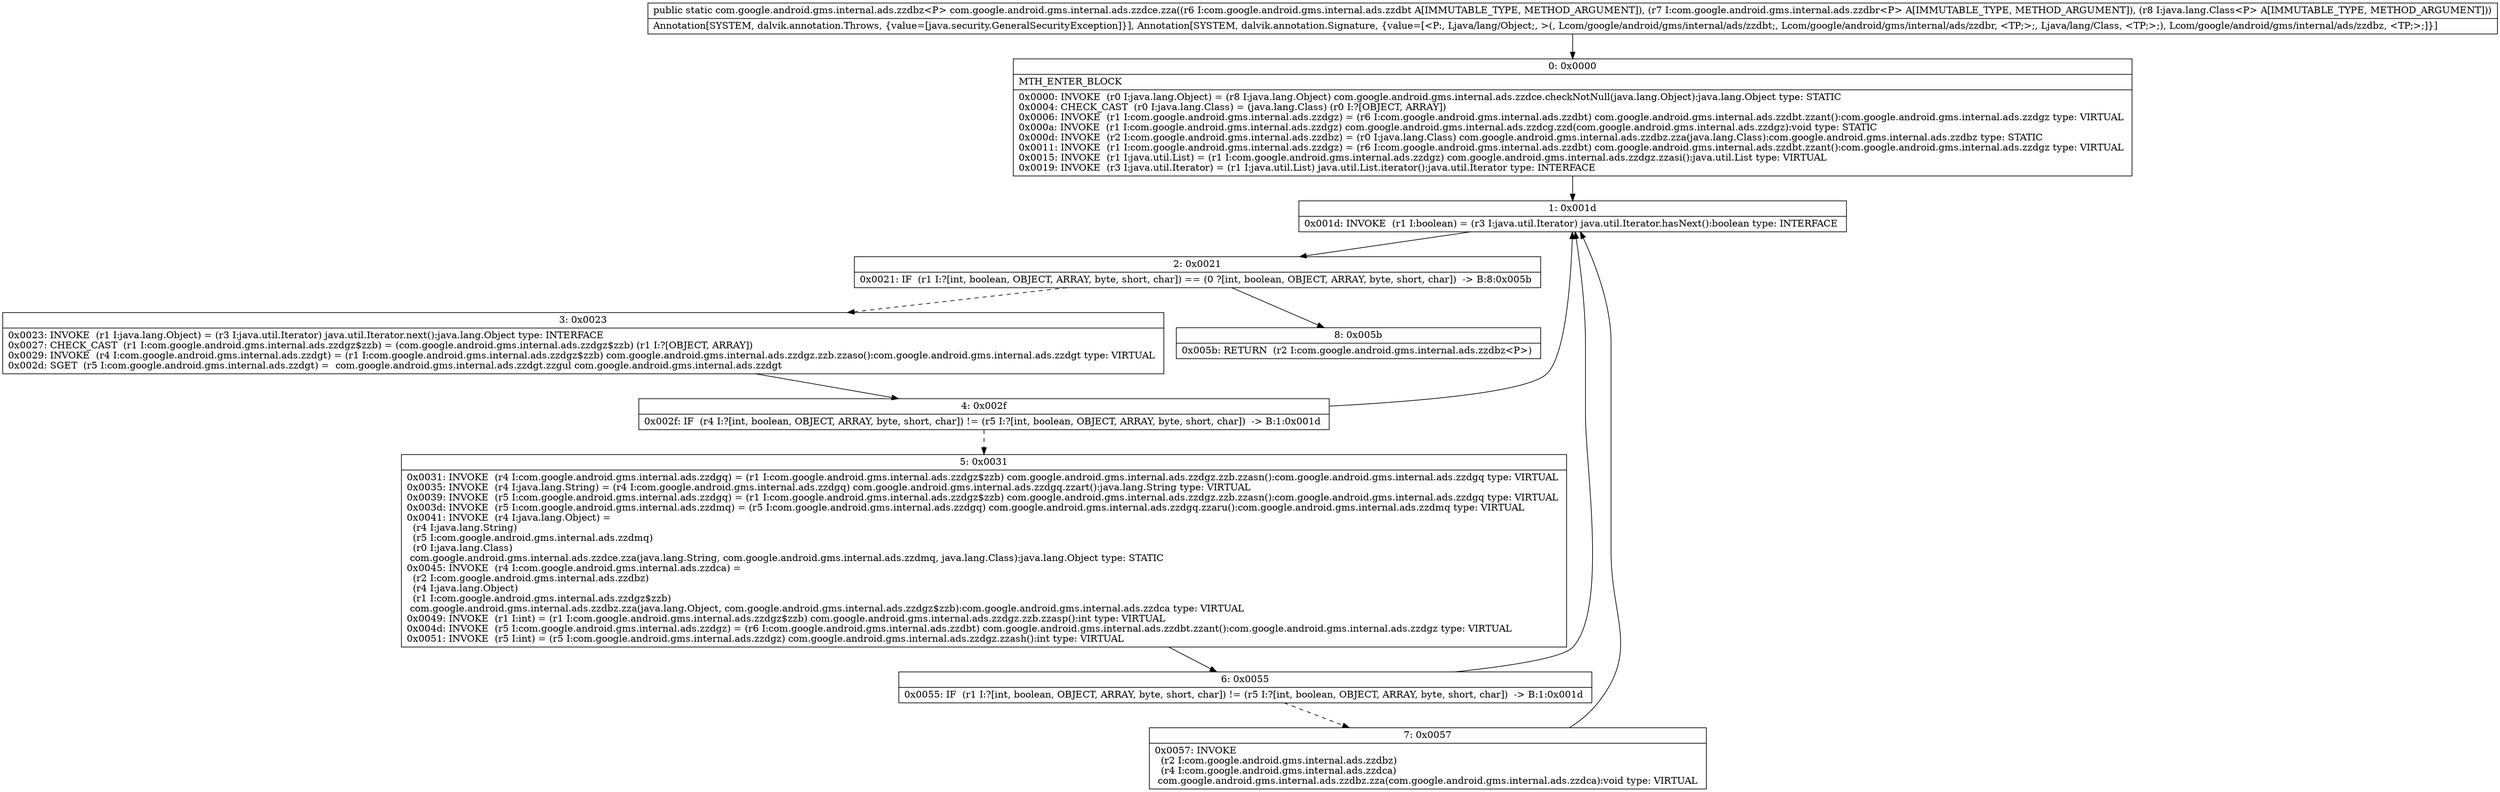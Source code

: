 digraph "CFG forcom.google.android.gms.internal.ads.zzdce.zza(Lcom\/google\/android\/gms\/internal\/ads\/zzdbt;Lcom\/google\/android\/gms\/internal\/ads\/zzdbr;Ljava\/lang\/Class;)Lcom\/google\/android\/gms\/internal\/ads\/zzdbz;" {
Node_0 [shape=record,label="{0\:\ 0x0000|MTH_ENTER_BLOCK\l|0x0000: INVOKE  (r0 I:java.lang.Object) = (r8 I:java.lang.Object) com.google.android.gms.internal.ads.zzdce.checkNotNull(java.lang.Object):java.lang.Object type: STATIC \l0x0004: CHECK_CAST  (r0 I:java.lang.Class) = (java.lang.Class) (r0 I:?[OBJECT, ARRAY]) \l0x0006: INVOKE  (r1 I:com.google.android.gms.internal.ads.zzdgz) = (r6 I:com.google.android.gms.internal.ads.zzdbt) com.google.android.gms.internal.ads.zzdbt.zzant():com.google.android.gms.internal.ads.zzdgz type: VIRTUAL \l0x000a: INVOKE  (r1 I:com.google.android.gms.internal.ads.zzdgz) com.google.android.gms.internal.ads.zzdcg.zzd(com.google.android.gms.internal.ads.zzdgz):void type: STATIC \l0x000d: INVOKE  (r2 I:com.google.android.gms.internal.ads.zzdbz) = (r0 I:java.lang.Class) com.google.android.gms.internal.ads.zzdbz.zza(java.lang.Class):com.google.android.gms.internal.ads.zzdbz type: STATIC \l0x0011: INVOKE  (r1 I:com.google.android.gms.internal.ads.zzdgz) = (r6 I:com.google.android.gms.internal.ads.zzdbt) com.google.android.gms.internal.ads.zzdbt.zzant():com.google.android.gms.internal.ads.zzdgz type: VIRTUAL \l0x0015: INVOKE  (r1 I:java.util.List) = (r1 I:com.google.android.gms.internal.ads.zzdgz) com.google.android.gms.internal.ads.zzdgz.zzasi():java.util.List type: VIRTUAL \l0x0019: INVOKE  (r3 I:java.util.Iterator) = (r1 I:java.util.List) java.util.List.iterator():java.util.Iterator type: INTERFACE \l}"];
Node_1 [shape=record,label="{1\:\ 0x001d|0x001d: INVOKE  (r1 I:boolean) = (r3 I:java.util.Iterator) java.util.Iterator.hasNext():boolean type: INTERFACE \l}"];
Node_2 [shape=record,label="{2\:\ 0x0021|0x0021: IF  (r1 I:?[int, boolean, OBJECT, ARRAY, byte, short, char]) == (0 ?[int, boolean, OBJECT, ARRAY, byte, short, char])  \-\> B:8:0x005b \l}"];
Node_3 [shape=record,label="{3\:\ 0x0023|0x0023: INVOKE  (r1 I:java.lang.Object) = (r3 I:java.util.Iterator) java.util.Iterator.next():java.lang.Object type: INTERFACE \l0x0027: CHECK_CAST  (r1 I:com.google.android.gms.internal.ads.zzdgz$zzb) = (com.google.android.gms.internal.ads.zzdgz$zzb) (r1 I:?[OBJECT, ARRAY]) \l0x0029: INVOKE  (r4 I:com.google.android.gms.internal.ads.zzdgt) = (r1 I:com.google.android.gms.internal.ads.zzdgz$zzb) com.google.android.gms.internal.ads.zzdgz.zzb.zzaso():com.google.android.gms.internal.ads.zzdgt type: VIRTUAL \l0x002d: SGET  (r5 I:com.google.android.gms.internal.ads.zzdgt) =  com.google.android.gms.internal.ads.zzdgt.zzgul com.google.android.gms.internal.ads.zzdgt \l}"];
Node_4 [shape=record,label="{4\:\ 0x002f|0x002f: IF  (r4 I:?[int, boolean, OBJECT, ARRAY, byte, short, char]) != (r5 I:?[int, boolean, OBJECT, ARRAY, byte, short, char])  \-\> B:1:0x001d \l}"];
Node_5 [shape=record,label="{5\:\ 0x0031|0x0031: INVOKE  (r4 I:com.google.android.gms.internal.ads.zzdgq) = (r1 I:com.google.android.gms.internal.ads.zzdgz$zzb) com.google.android.gms.internal.ads.zzdgz.zzb.zzasn():com.google.android.gms.internal.ads.zzdgq type: VIRTUAL \l0x0035: INVOKE  (r4 I:java.lang.String) = (r4 I:com.google.android.gms.internal.ads.zzdgq) com.google.android.gms.internal.ads.zzdgq.zzart():java.lang.String type: VIRTUAL \l0x0039: INVOKE  (r5 I:com.google.android.gms.internal.ads.zzdgq) = (r1 I:com.google.android.gms.internal.ads.zzdgz$zzb) com.google.android.gms.internal.ads.zzdgz.zzb.zzasn():com.google.android.gms.internal.ads.zzdgq type: VIRTUAL \l0x003d: INVOKE  (r5 I:com.google.android.gms.internal.ads.zzdmq) = (r5 I:com.google.android.gms.internal.ads.zzdgq) com.google.android.gms.internal.ads.zzdgq.zzaru():com.google.android.gms.internal.ads.zzdmq type: VIRTUAL \l0x0041: INVOKE  (r4 I:java.lang.Object) = \l  (r4 I:java.lang.String)\l  (r5 I:com.google.android.gms.internal.ads.zzdmq)\l  (r0 I:java.lang.Class)\l com.google.android.gms.internal.ads.zzdce.zza(java.lang.String, com.google.android.gms.internal.ads.zzdmq, java.lang.Class):java.lang.Object type: STATIC \l0x0045: INVOKE  (r4 I:com.google.android.gms.internal.ads.zzdca) = \l  (r2 I:com.google.android.gms.internal.ads.zzdbz)\l  (r4 I:java.lang.Object)\l  (r1 I:com.google.android.gms.internal.ads.zzdgz$zzb)\l com.google.android.gms.internal.ads.zzdbz.zza(java.lang.Object, com.google.android.gms.internal.ads.zzdgz$zzb):com.google.android.gms.internal.ads.zzdca type: VIRTUAL \l0x0049: INVOKE  (r1 I:int) = (r1 I:com.google.android.gms.internal.ads.zzdgz$zzb) com.google.android.gms.internal.ads.zzdgz.zzb.zzasp():int type: VIRTUAL \l0x004d: INVOKE  (r5 I:com.google.android.gms.internal.ads.zzdgz) = (r6 I:com.google.android.gms.internal.ads.zzdbt) com.google.android.gms.internal.ads.zzdbt.zzant():com.google.android.gms.internal.ads.zzdgz type: VIRTUAL \l0x0051: INVOKE  (r5 I:int) = (r5 I:com.google.android.gms.internal.ads.zzdgz) com.google.android.gms.internal.ads.zzdgz.zzash():int type: VIRTUAL \l}"];
Node_6 [shape=record,label="{6\:\ 0x0055|0x0055: IF  (r1 I:?[int, boolean, OBJECT, ARRAY, byte, short, char]) != (r5 I:?[int, boolean, OBJECT, ARRAY, byte, short, char])  \-\> B:1:0x001d \l}"];
Node_7 [shape=record,label="{7\:\ 0x0057|0x0057: INVOKE  \l  (r2 I:com.google.android.gms.internal.ads.zzdbz)\l  (r4 I:com.google.android.gms.internal.ads.zzdca)\l com.google.android.gms.internal.ads.zzdbz.zza(com.google.android.gms.internal.ads.zzdca):void type: VIRTUAL \l}"];
Node_8 [shape=record,label="{8\:\ 0x005b|0x005b: RETURN  (r2 I:com.google.android.gms.internal.ads.zzdbz\<P\>) \l}"];
MethodNode[shape=record,label="{public static com.google.android.gms.internal.ads.zzdbz\<P\> com.google.android.gms.internal.ads.zzdce.zza((r6 I:com.google.android.gms.internal.ads.zzdbt A[IMMUTABLE_TYPE, METHOD_ARGUMENT]), (r7 I:com.google.android.gms.internal.ads.zzdbr\<P\> A[IMMUTABLE_TYPE, METHOD_ARGUMENT]), (r8 I:java.lang.Class\<P\> A[IMMUTABLE_TYPE, METHOD_ARGUMENT]))  | Annotation[SYSTEM, dalvik.annotation.Throws, \{value=[java.security.GeneralSecurityException]\}], Annotation[SYSTEM, dalvik.annotation.Signature, \{value=[\<P:, Ljava\/lang\/Object;, \>(, Lcom\/google\/android\/gms\/internal\/ads\/zzdbt;, Lcom\/google\/android\/gms\/internal\/ads\/zzdbr, \<TP;\>;, Ljava\/lang\/Class, \<TP;\>;), Lcom\/google\/android\/gms\/internal\/ads\/zzdbz, \<TP;\>;]\}]\l}"];
MethodNode -> Node_0;
Node_0 -> Node_1;
Node_1 -> Node_2;
Node_2 -> Node_3[style=dashed];
Node_2 -> Node_8;
Node_3 -> Node_4;
Node_4 -> Node_1;
Node_4 -> Node_5[style=dashed];
Node_5 -> Node_6;
Node_6 -> Node_1;
Node_6 -> Node_7[style=dashed];
Node_7 -> Node_1;
}

